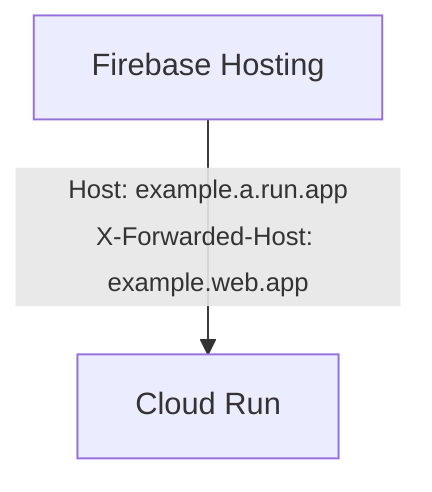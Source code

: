 flowchart TD;
    FE["Firebase Hosting"]
    BE["Cloud Run"]

    FE -- "<small>Host: example.a.run.app<br>X-Forwarded-Host: example.web.app</small>" --> BE